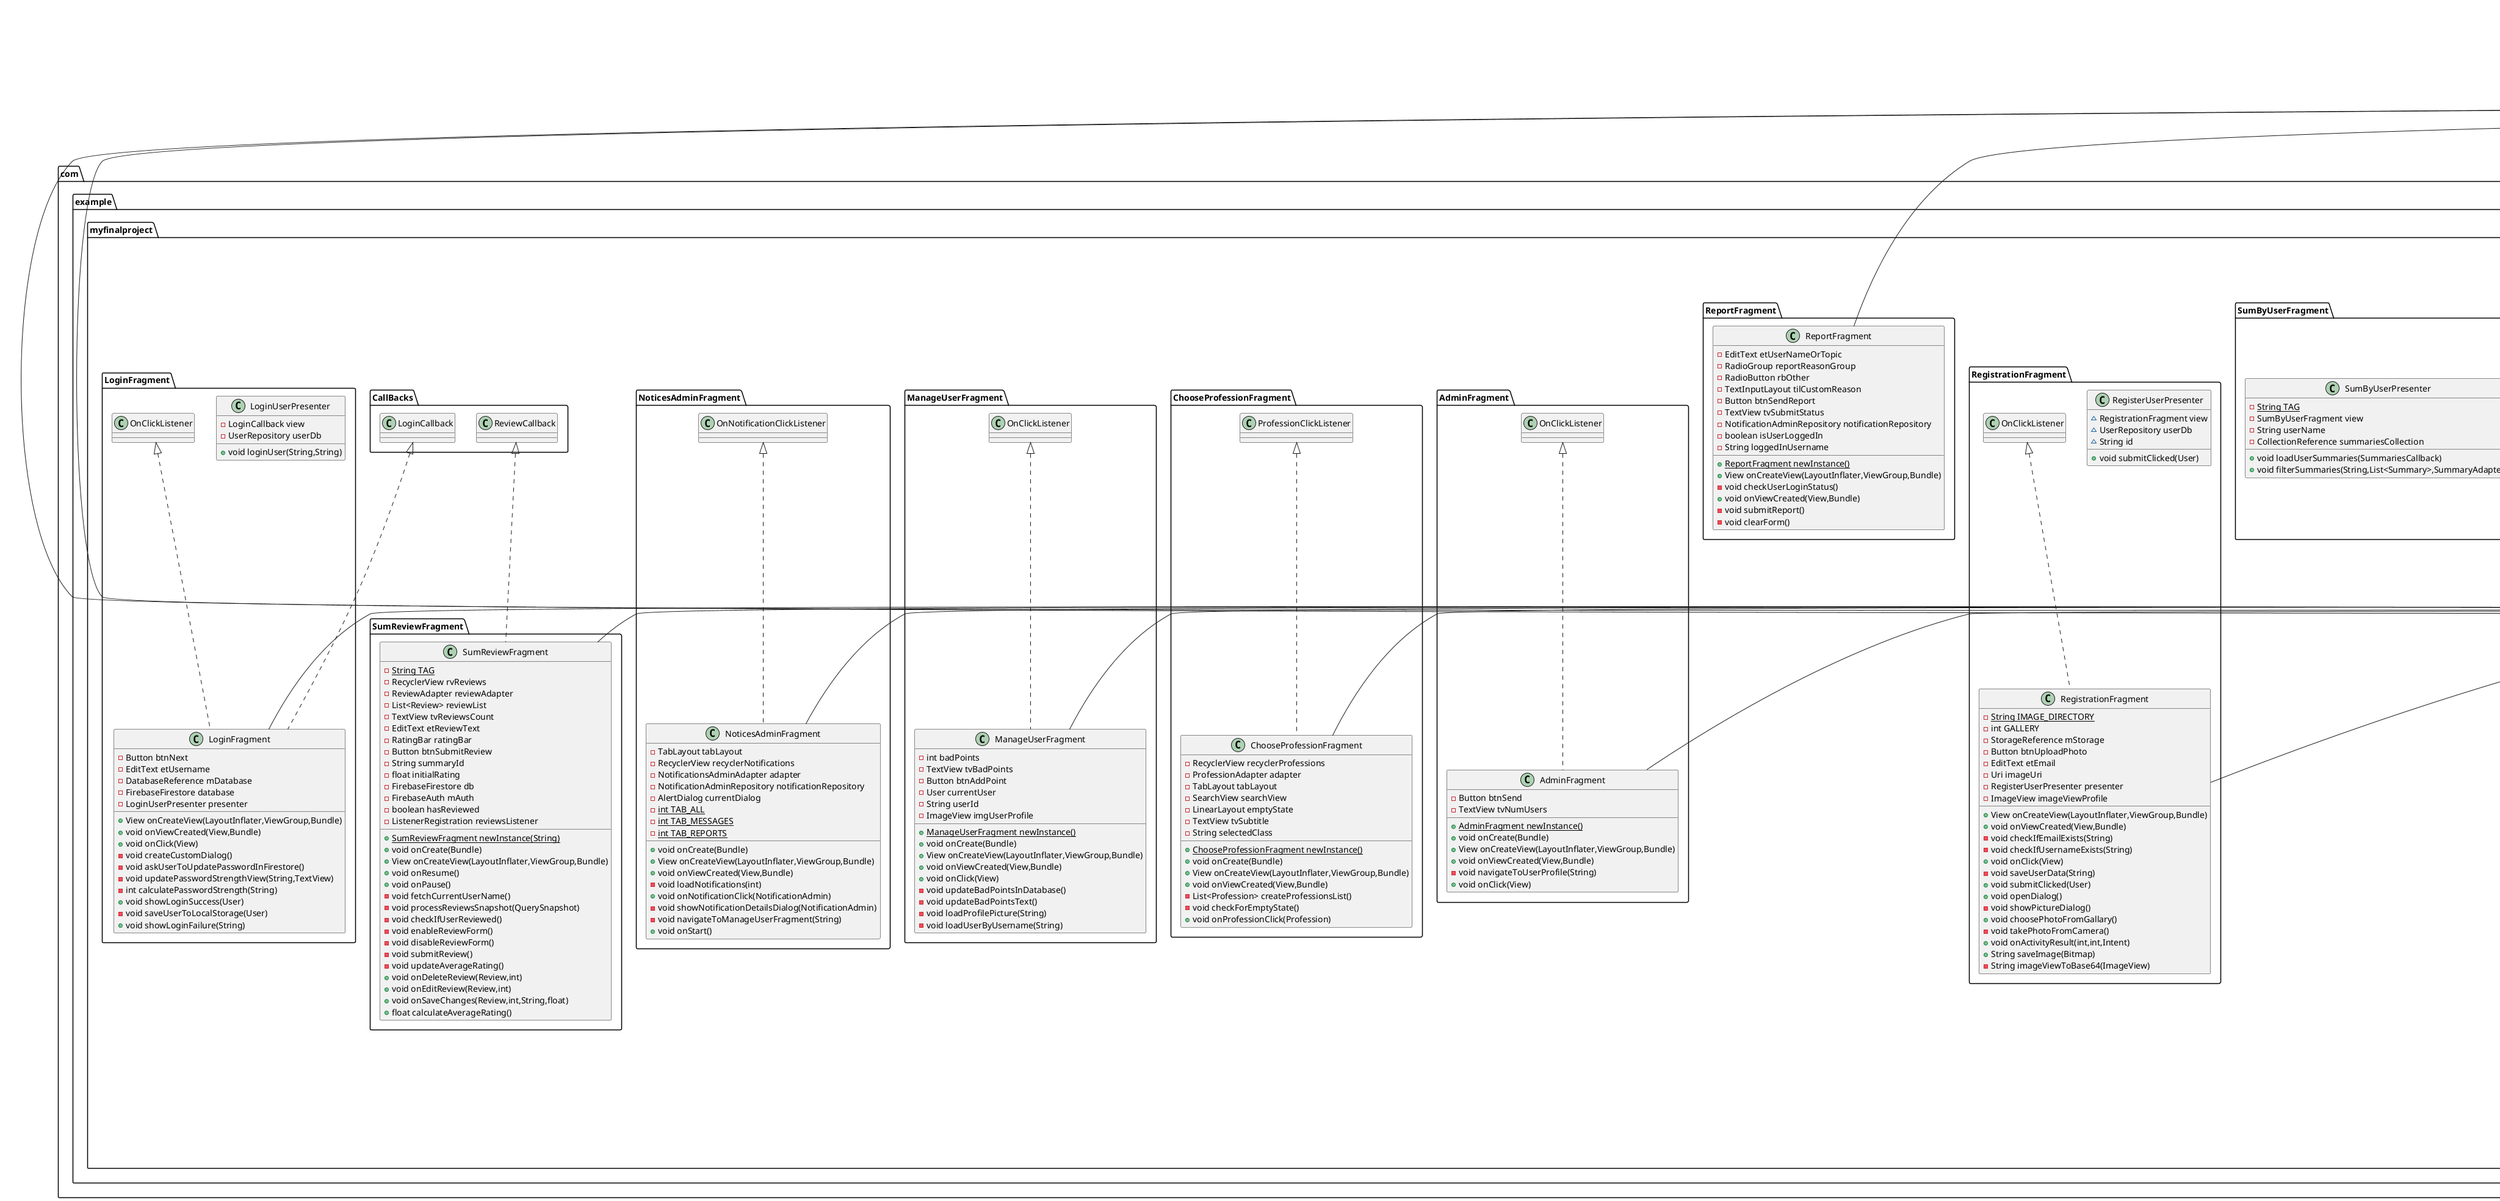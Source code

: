 @startuml
class com.example.myfinalproject.ChooseSumFragment.ChooseSumFragment {
- Button btnAdd
- ListView listViewSummaries
- SummaryAdapter summaryAdapter
- ArrayList<Summary> summaryList
- ChooseSumPresenter chooseSumPresenter
- SearchView searchView
- String selectedClass
- ArrayList<Summary> fullSummaryList
- TextView tvNoSummaries
+ void onCreate(Bundle)
+ View onCreateView(LayoutInflater,ViewGroup,Bundle)
+ void onViewCreated(View,Bundle)
+ void onClick(View)
- void loadSummaries()
- void showSum(Summary)
}


class com.example.myfinalproject.UserProfileFragment.UserProfilePresenter {
- UserProfileFragment view
- UserRepository database
+ void loadUserData()
+ void logOut()
+ void deleteUser()
+ void submitClicked(User)
}


class com.example.myfinalproject.ChooseUserFragment.ChooseUserPresenter {
- ChooseUserFragment view
- UserRepository userDatabase
- List<User> fullUserList
+ void loadUsers()
+ void filterUsersByName(String)
}


class com.example.myfinalproject.ChooseClassFragment.ChooseClassFragment {
+ {static} ChooseClassFragment newInstance()
+ void onCreate(Bundle)
+ View onCreateView(LayoutInflater,ViewGroup,Bundle)
+ void onViewCreated(View,Bundle)
}

class com.example.myfinalproject.SaveSummaryFragment.SaveSummaryPresenter {
- {static} String TAG
- SaveSummaryFragment fragment
- FirebaseAuth auth
- FirebaseFirestore firestore
- List<Summary> allSummaries
+ void loadSavedSummaries()
- void loadSummary(String)
+ void handleSummaryClick(Summary)
+ void filterSummaries(String)
}


class com.example.myfinalproject.AdminLoginFragment.AdminLoginFragment {
- Button btnContinue
- EditText etAdmin
+ View onCreateView(LayoutInflater,ViewGroup,Bundle)
+ void onViewCreated(View,Bundle)
+ void onClick(View)
}


class com.example.myfinalproject.ChooseUserFragment.ChooseUserFragment {
- ListView listViewUsers
- UserAdapter userAdapter
- ArrayList<User> userList
- ChooseUserPresenter presenter
- SearchView searchView
- ArrayList<User> fullUserList
+ void onCreate(Bundle)
+ View onCreateView(LayoutInflater,ViewGroup,Bundle)
+ void onViewCreated(View,Bundle)
- void navigateToReportFragment(User)
- void navigateToSummaryByUserFragment(User)
- void navigateToMessagesFragment(User)
+ void onUsersLoaded(List<User>)
+ void onUsersLoadError(String)
+ void onUsersFiltered(List<User>)
+ {static} ChooseUserFragment newInstance()
}


class com.example.myfinalproject.Timer.TimerFragment {
- TextView tvTimerDisplay
- EditText etHours
- Button btnStart
- SwitchMaterial switchNotification
- TimerPresenter presenter
+ View onCreateView(LayoutInflater,ViewGroup,Bundle)
- void inputValidation(EditText)
+ void onStart()
+ void onStop()
+ void updateTimerDisplay(long)
+ void updateButtonStates(boolean)
+ void resetButtonStates()
+ void setStopContinueButtonText(String)
+ void setStopContinueButtonEnabled(boolean)
+ void setStartButtonEnabled(boolean)
+ void showMessage(String)
+ void clearInputFields()
+ int getHours()
+ int getMinutes()
+ int getSeconds()
+ String getNotificationTime()
+ boolean isNotificationEnabled()
- int parseInputField(EditText,int)
}


class com.example.myfinalproject.WritingSumFragment.SummaryPresenter {
- WritingSumFragment view
- SummaryRepository summaryDb
~ Summary summary
+ void submitSummaryClicked(Summary)
}


class com.example.myfinalproject.QuestionsFragment.QuestionsFragment {
- Button btnContact
+ {static} QuestionsFragment newInstance()
+ void onCreate(Bundle)
+ View onCreateView(LayoutInflater,ViewGroup,Bundle)
+ void onViewCreated(View,Bundle)
+ void onClick(View)
}


class com.example.myfinalproject.ContactUsFragment.ContactUsFragment {
- EditText etUserName
- RadioGroup contactReasonGroup
- RadioButton rbOther
- TextInputLayout tilCustomReason
- Button btnSendContact
- TextView tvSubmitStatus
- NotificationAdminRepository notificationRepository
- boolean isUserLoggedIn
- String loggedInUsername
+ {static} ContactUsFragment newInstance()
+ View onCreateView(LayoutInflater,ViewGroup,Bundle)
- void checkUserLoginStatus()
+ void onViewCreated(View,Bundle)
- void sendMessage()
- void clearForm()
}


class com.example.myfinalproject.LoginFragment.LoginFragment {
- Button btnNext
- EditText etUsername
- DatabaseReference mDatabase
- FirebaseFirestore database
- LoginUserPresenter presenter
+ View onCreateView(LayoutInflater,ViewGroup,Bundle)
+ void onViewCreated(View,Bundle)
+ void onClick(View)
- void createCustomDialog()
- void askUserToUpdatePasswordInFirestore()
- void updatePasswordStrengthView(String,TextView)
- int calculatePasswordStrength(String)
+ void showLoginSuccess(User)
- void saveUserToLocalStorage(User)
+ void showLoginFailure(String)
}


class com.example.myfinalproject.WritingSumFragment.WritingSumFragment {
- {static} String IMAGE_DIRECTORY
- int GALLERY
- Button btnUploadPhoto
- SummaryPresenter summaryPresenter
- EditText etSummaryTitle
- ImageView imageViewSummary
- MaterialCardView writeSummaryCard
- String selectedClass
- Summary summary
- boolean isWriteMode
+ void onCreate(Bundle)
+ View onCreateView(LayoutInflater,ViewGroup,Bundle)
+ void onViewCreated(View,Bundle)
- void showWriteMode()
- void showUploadMode()
+ void onClick(View)
- boolean validateInputs()
- void saveSummaryData()
- String bitmapToBase64(Bitmap)
- void showToast(String)
- void showPictureDialog()
+ void choosePhotoFromGallary()
- void takePhotoFromCamera()
+ void onActivityResult(int,int,Intent)
+ String saveImage(Bitmap)
- void createCustomDialog()
}


class com.example.myfinalproject.Event.AlarmManagerFragment {
- EditText etEventTitle
- Button btnAddEvent
- int year
- boolean dateSelected
- boolean timeSelected
- int durationHour
- boolean durationSelected
- int reminderYear
- boolean reminderDateSelected
- boolean reminderTimeSelected
- {static} int PERMISSION_REQUEST_CODE
- {static} String TAG
+ void onCreate(Bundle)
+ View onCreateView(LayoutInflater,ViewGroup,Bundle)
+ void onViewCreated(View,Bundle)
- void showDatePickerDialog()
- void showTimePickerDialog()
- void showDurationPickerDialog()
- void showReminderDatePickerDialog()
- void showReminderTimePickerDialog()
- long getDefaultCalendarId()
- void addEventToCalendar()
- void clearInputFields()
+ void onRequestPermissionsResult(int,String[],int[])
}


class com.example.myfinalproject.SaveSummaryFragment.SaveSummaryFragment {
- {static} String TAG
- ListView listViewSummaries
- SearchView searchView
- SummaryAdapter summaryAdapter
- List<Summary> savedSummaries
- SaveSummaryPresenter presenter
+ View onCreateView(LayoutInflater,ViewGroup,Bundle)
+ void onViewCreated(View,Bundle)
+ void updateSummaryList(List<Summary>)
+ void showLoadError(String)
+ void navigateToSummary(Summary)
}


class com.example.myfinalproject.SumFragment.SumFragment {
- {static} String TAG
- Button btnReport
- RatingBar ratingBarSum
- TextView tvText
- ImageView sumImage
- FirebaseFirestore db
- FirebaseAuth mAuth
- String summaryId
- boolean isFavorite
- TextToSpeech textToSpeech
- boolean isSpeaking
- SeekBar seekBarSpeed
- float speechRate
- FloatingActionButton fabExport
- ImageButton ImgBtnDeleteSum
- boolean isAuthor
+ {static} SumFragment newInstance(String)
+ void onCreate(Bundle)
+ View onCreateView(LayoutInflater,ViewGroup,Bundle)
+ void onViewCreated(View,Bundle)
- void initTextToSpeech()
- void speedControl()
- void speakText()
- void resetSpeech()
- void updateButtons()
- void loadSummaryData()
- void displaySummaryData(DocumentSnapshot)
- void deleteSummary()
- void checkIfFavorite()
- void updateFavoriteButton()
- void toggleFavorite()
+ void onClick(View)
+ void onDestroy()
- void shareSummary(String)
}


class com.example.myfinalproject.SumFragment.SumFragment$DownloadImageTask {
~ ImageView imageView
# Bitmap doInBackground(String)
# void onPostExecute(Bitmap)
}


class com.example.myfinalproject.SumByUserFragment.SumByUserFragment {
- {static} String TAG
- ListView listViewSummaries
- SummaryAdapter summaryAdapter
- ArrayList<Summary> summaryList
- SumByUserPresenter presenter
- SearchView searchView
- TextView tvNoSummaries
- String userName
+ {static} SumByUserFragment newInstance(String)
+ void onCreate(Bundle)
+ View onCreateView(LayoutInflater,ViewGroup,Bundle)
+ void onViewCreated(View,Bundle)
- void loadSummaries()
- void navigateToSummaryView(Summary)
+ void showError(String)
}


class com.example.myfinalproject.RegistrationFragment.RegistrationFragment {
- {static} String IMAGE_DIRECTORY
- int GALLERY
- StorageReference mStorage
- Button btnUploadPhoto
- EditText etEmail
- Uri imageUri
- RegisterUserPresenter presenter
- ImageView imageViewProfile
+ View onCreateView(LayoutInflater,ViewGroup,Bundle)
+ void onViewCreated(View,Bundle)
- void checkIfEmailExists(String)
- void checkIfUsernameExists(String)
+ void onClick(View)
- void saveUserData(String)
+ void submitClicked(User)
+ void openDialog()
- void showPictureDialog()
+ void choosePhotoFromGallary()
- void takePhotoFromCamera()
+ void onActivityResult(int,int,Intent)
+ String saveImage(Bitmap)
- String imageViewToBase64(ImageView)
}


class com.example.myfinalproject.Timer.TimerPresenter {
- TimerFragment view
- Context context
- CountdownTimerService timerService
- boolean isBound
- boolean isTimerPaused
- ServiceConnection serviceConnection
+ void bindService()
+ void unbindService()
+ void onNotificationSwitchChanged(boolean)
+ void toggleStopContinue()
+ void startTimer()
+ void resetTimer()
}


class com.example.myfinalproject.SumReviewFragment.SumReviewFragment {
- {static} String TAG
- RecyclerView rvReviews
- ReviewAdapter reviewAdapter
- List<Review> reviewList
- TextView tvReviewsCount
- EditText etReviewText
- RatingBar ratingBar
- Button btnSubmitReview
- String summaryId
- float initialRating
- FirebaseFirestore db
- FirebaseAuth mAuth
- boolean hasReviewed
- ListenerRegistration reviewsListener
+ {static} SumReviewFragment newInstance(String)
+ void onCreate(Bundle)
+ View onCreateView(LayoutInflater,ViewGroup,Bundle)
+ void onResume()
+ void onPause()
- void fetchCurrentUserName()
- void processReviewsSnapshot(QuerySnapshot)
- void checkIfUserReviewed()
- void enableReviewForm()
- void disableReviewForm()
- void submitReview()
- void updateAverageRating()
+ void onDeleteReview(Review,int)
+ void onEditReview(Review,int)
+ void onSaveChanges(Review,int,String,float)
+ float calculateAverageRating()
}


class com.example.myfinalproject.ReportFragment.ReportFragment {
- EditText etUserNameOrTopic
- RadioGroup reportReasonGroup
- RadioButton rbOther
- TextInputLayout tilCustomReason
- Button btnSendReport
- TextView tvSubmitStatus
- NotificationAdminRepository notificationRepository
- boolean isUserLoggedIn
- String loggedInUsername
+ {static} ReportFragment newInstance()
+ View onCreateView(LayoutInflater,ViewGroup,Bundle)
- void checkUserLoginStatus()
+ void onViewCreated(View,Bundle)
- void submitReport()
- void clearForm()
}


class com.example.myfinalproject.AdminFragment.AdminFragment {
- Button btnSend
- TextView tvNumUsers
+ {static} AdminFragment newInstance()
+ void onCreate(Bundle)
+ View onCreateView(LayoutInflater,ViewGroup,Bundle)
+ void onViewCreated(View,Bundle)
- void navigateToUserProfile(String)
+ void onClick(View)
}


class com.example.myfinalproject.ChooseProfessionFragment.ChooseProfessionFragment {
- RecyclerView recyclerProfessions
- ProfessionAdapter adapter
- TabLayout tabLayout
- SearchView searchView
- LinearLayout emptyState
- TextView tvSubtitle
- String selectedClass
+ {static} ChooseProfessionFragment newInstance()
+ void onCreate(Bundle)
+ View onCreateView(LayoutInflater,ViewGroup,Bundle)
+ void onViewCreated(View,Bundle)
- List<Profession> createProfessionsList()
- void checkForEmptyState()
+ void onProfessionClick(Profession)
}


class com.example.myfinalproject.ManageUserFragment.ManageUserFragment {
- int badPoints
- TextView tvBadPoints
- Button btnAddPoint
- User currentUser
- String userId
- ImageView imgUserProfile
+ {static} ManageUserFragment newInstance()
+ void onCreate(Bundle)
+ View onCreateView(LayoutInflater,ViewGroup,Bundle)
+ void onViewCreated(View,Bundle)
+ void onClick(View)
- void updateBadPointsInDatabase()
- void updateBadPointsText()
- void loadProfilePicture(String)
- void loadUserByUsername(String)
}


class com.example.myfinalproject.UserProfileFragment.UserProfileFragment {
- TextView tvEmail
- Button btnShowSummaries
- ImageView imageView
- UserProfilePresenter presenter
- EditText etEmail
- {static} String IMAGE_DIRECTORY
- int GALLERY
- User currentUser
- ImageView currentDialogImageView
- EditText currentDialogBirthDateEditText
+ View onCreateView(LayoutInflater,ViewGroup,Bundle)
+ void onViewCreated(View,Bundle)
- void createCustomDialog()
- String imageViewToBase64(ImageView)
+ void displayUserData(User)
+ void onClick(View)
+ void submitClicked(User)
- void showPictureDialog()
+ void choosePhotoFromGallary()
- void takePhotoFromCamera()
+ void onActivityResult(int,int,Intent)
+ String saveImage(Bitmap)
+ void showError(String)
+ void onLogOutSuccess()
+ void onDeleteSuccess()
+ void openDialog()
+ void onResume()
}


class com.example.myfinalproject.SumByUserFragment.SumByUserPresenter {
- {static} String TAG
- SumByUserFragment view
- String userName
- CollectionReference summariesCollection
+ void loadUserSummaries(SummariesCallback)
+ void filterSummaries(String,List<Summary>,SummaryAdapter)
}


class com.example.myfinalproject.ChooseSumFragment.ChooseSumPresenter {
- ChooseSumFragment view
- SummaryRepository summaryDb
+ void loadSummaries(SummariesCallback,String,String)
+ List<Summary> filterSummariesByTitle(List<Summary>,String)
}


class com.example.myfinalproject.LoginFragment.LoginUserPresenter {
- LoginCallback view
- UserRepository userDb
+ void loginUser(String,String)
}


class com.example.myfinalproject.RegistrationFragment.RegisterUserPresenter {
~ RegistrationFragment view
~ UserRepository userDb
~ String id
+ void submitClicked(User)
}


class com.example.myfinalproject.NoticesAdminFragment.NoticesAdminFragment {
- TabLayout tabLayout
- RecyclerView recyclerNotifications
- NotificationsAdminAdapter adapter
- NotificationAdminRepository notificationRepository
- AlertDialog currentDialog
- {static} int TAB_ALL
- {static} int TAB_MESSAGES
- {static} int TAB_REPORTS
+ void onCreate(Bundle)
+ View onCreateView(LayoutInflater,ViewGroup,Bundle)
+ void onViewCreated(View,Bundle)
- void loadNotifications(int)
+ void onNotificationClick(NotificationAdmin)
- void showNotificationDetailsDialog(NotificationAdmin)
- void navigateToManageUserFragment(String)
+ void onStart()
}




com.example.myfinalproject.ChooseSumFragment.OnClickListener <|.. com.example.myfinalproject.ChooseSumFragment.ChooseSumFragment
androidx.fragment.app.Fragment <|-- com.example.myfinalproject.ChooseSumFragment.ChooseSumFragment
androidx.fragment.app.Fragment <|-- com.example.myfinalproject.ChooseClassFragment.ChooseClassFragment
com.example.myfinalproject.AdminLoginFragment.OnClickListener <|.. com.example.myfinalproject.AdminLoginFragment.AdminLoginFragment
androidx.fragment.app.Fragment <|-- com.example.myfinalproject.AdminLoginFragment.AdminLoginFragment
androidx.fragment.app.Fragment <|-- com.example.myfinalproject.ChooseUserFragment.ChooseUserFragment
androidx.fragment.app.Fragment <|-- com.example.myfinalproject.Timer.TimerFragment
com.example.myfinalproject.QuestionsFragment.OnClickListener <|.. com.example.myfinalproject.QuestionsFragment.QuestionsFragment
androidx.fragment.app.Fragment <|-- com.example.myfinalproject.QuestionsFragment.QuestionsFragment
androidx.fragment.app.Fragment <|-- com.example.myfinalproject.ContactUsFragment.ContactUsFragment
com.example.myfinalproject.LoginFragment.OnClickListener <|.. com.example.myfinalproject.LoginFragment.LoginFragment
com.example.myfinalproject.CallBacks.LoginCallback <|.. com.example.myfinalproject.LoginFragment.LoginFragment
androidx.fragment.app.Fragment <|-- com.example.myfinalproject.LoginFragment.LoginFragment
com.example.myfinalproject.WritingSumFragment.OnClickListener <|.. com.example.myfinalproject.WritingSumFragment.WritingSumFragment
androidx.fragment.app.Fragment <|-- com.example.myfinalproject.WritingSumFragment.WritingSumFragment
androidx.fragment.app.Fragment <|-- com.example.myfinalproject.Event.AlarmManagerFragment
androidx.fragment.app.Fragment <|-- com.example.myfinalproject.SaveSummaryFragment.SaveSummaryFragment
com.example.myfinalproject.SumFragment.OnClickListener <|.. com.example.myfinalproject.SumFragment.SumFragment
androidx.fragment.app.Fragment <|-- com.example.myfinalproject.SumFragment.SumFragment
com.example.myfinalproject.SumFragment.SumFragment +.. com.example.myfinalproject.SumFragment.SumFragment$DownloadImageTask
com.example.myfinalproject.SumFragment.AsyncTask <|-- com.example.myfinalproject.SumFragment.SumFragment$DownloadImageTask
androidx.fragment.app.Fragment <|-- com.example.myfinalproject.SumByUserFragment.SumByUserFragment
com.example.myfinalproject.RegistrationFragment.OnClickListener <|.. com.example.myfinalproject.RegistrationFragment.RegistrationFragment
androidx.fragment.app.Fragment <|-- com.example.myfinalproject.RegistrationFragment.RegistrationFragment
com.example.myfinalproject.CallBacks.ReviewCallback <|.. com.example.myfinalproject.SumReviewFragment.SumReviewFragment
androidx.fragment.app.Fragment <|-- com.example.myfinalproject.SumReviewFragment.SumReviewFragment
androidx.fragment.app.Fragment <|-- com.example.myfinalproject.ReportFragment.ReportFragment
com.example.myfinalproject.AdminFragment.OnClickListener <|.. com.example.myfinalproject.AdminFragment.AdminFragment
androidx.fragment.app.Fragment <|-- com.example.myfinalproject.AdminFragment.AdminFragment
com.example.myfinalproject.ChooseProfessionFragment.ProfessionClickListener <|.. com.example.myfinalproject.ChooseProfessionFragment.ChooseProfessionFragment
androidx.fragment.app.Fragment <|-- com.example.myfinalproject.ChooseProfessionFragment.ChooseProfessionFragment
com.example.myfinalproject.ManageUserFragment.OnClickListener <|.. com.example.myfinalproject.ManageUserFragment.ManageUserFragment
androidx.fragment.app.Fragment <|-- com.example.myfinalproject.ManageUserFragment.ManageUserFragment
com.example.myfinalproject.UserProfileFragment.OnClickListener <|.. com.example.myfinalproject.UserProfileFragment.UserProfileFragment
androidx.fragment.app.Fragment <|-- com.example.myfinalproject.UserProfileFragment.UserProfileFragment
com.example.myfinalproject.NoticesAdminFragment.OnNotificationClickListener <|.. com.example.myfinalproject.NoticesAdminFragment.NoticesAdminFragment
androidx.fragment.app.Fragment <|-- com.example.myfinalproject.NoticesAdminFragment.NoticesAdminFragment
@enduml
